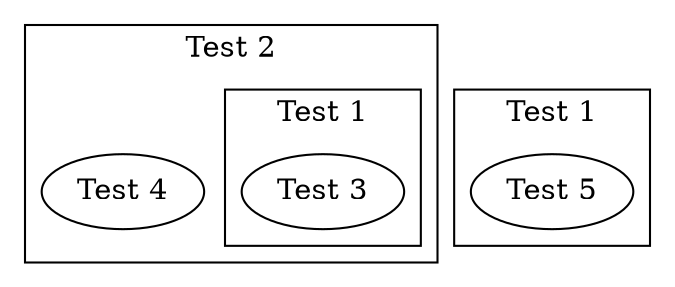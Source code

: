 digraph default {
	graph [compound=true]
	subgraph test2 {
		graph [cluster=true label="Test 2"]
		subgraph "test2.test1" {
			graph [cluster=true label="Test 1"]
			"test2.test1.test3" [label="Test 3"]
		}
		"test2.test4" [label="Test 4"]
	}
	subgraph test1 {
		graph [cluster=true label="Test 1"]
		"test1.test5" [label="Test 5"]
	}
}
